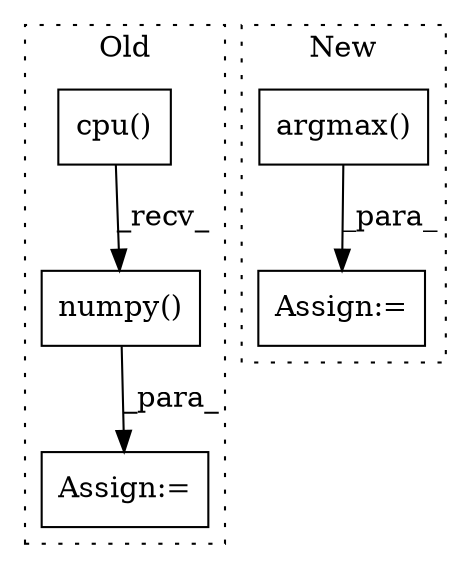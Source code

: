 digraph G {
subgraph cluster0 {
1 [label="numpy()" a="75" s="3353" l="29" shape="box"];
3 [label="cpu()" a="75" s="3353" l="21" shape="box"];
4 [label="Assign:=" a="68" s="3350" l="3" shape="box"];
label = "Old";
style="dotted";
}
subgraph cluster1 {
2 [label="argmax()" a="75" s="3578,3592" l="13,9" shape="box"];
5 [label="Assign:=" a="68" s="3575" l="3" shape="box"];
label = "New";
style="dotted";
}
1 -> 4 [label="_para_"];
2 -> 5 [label="_para_"];
3 -> 1 [label="_recv_"];
}